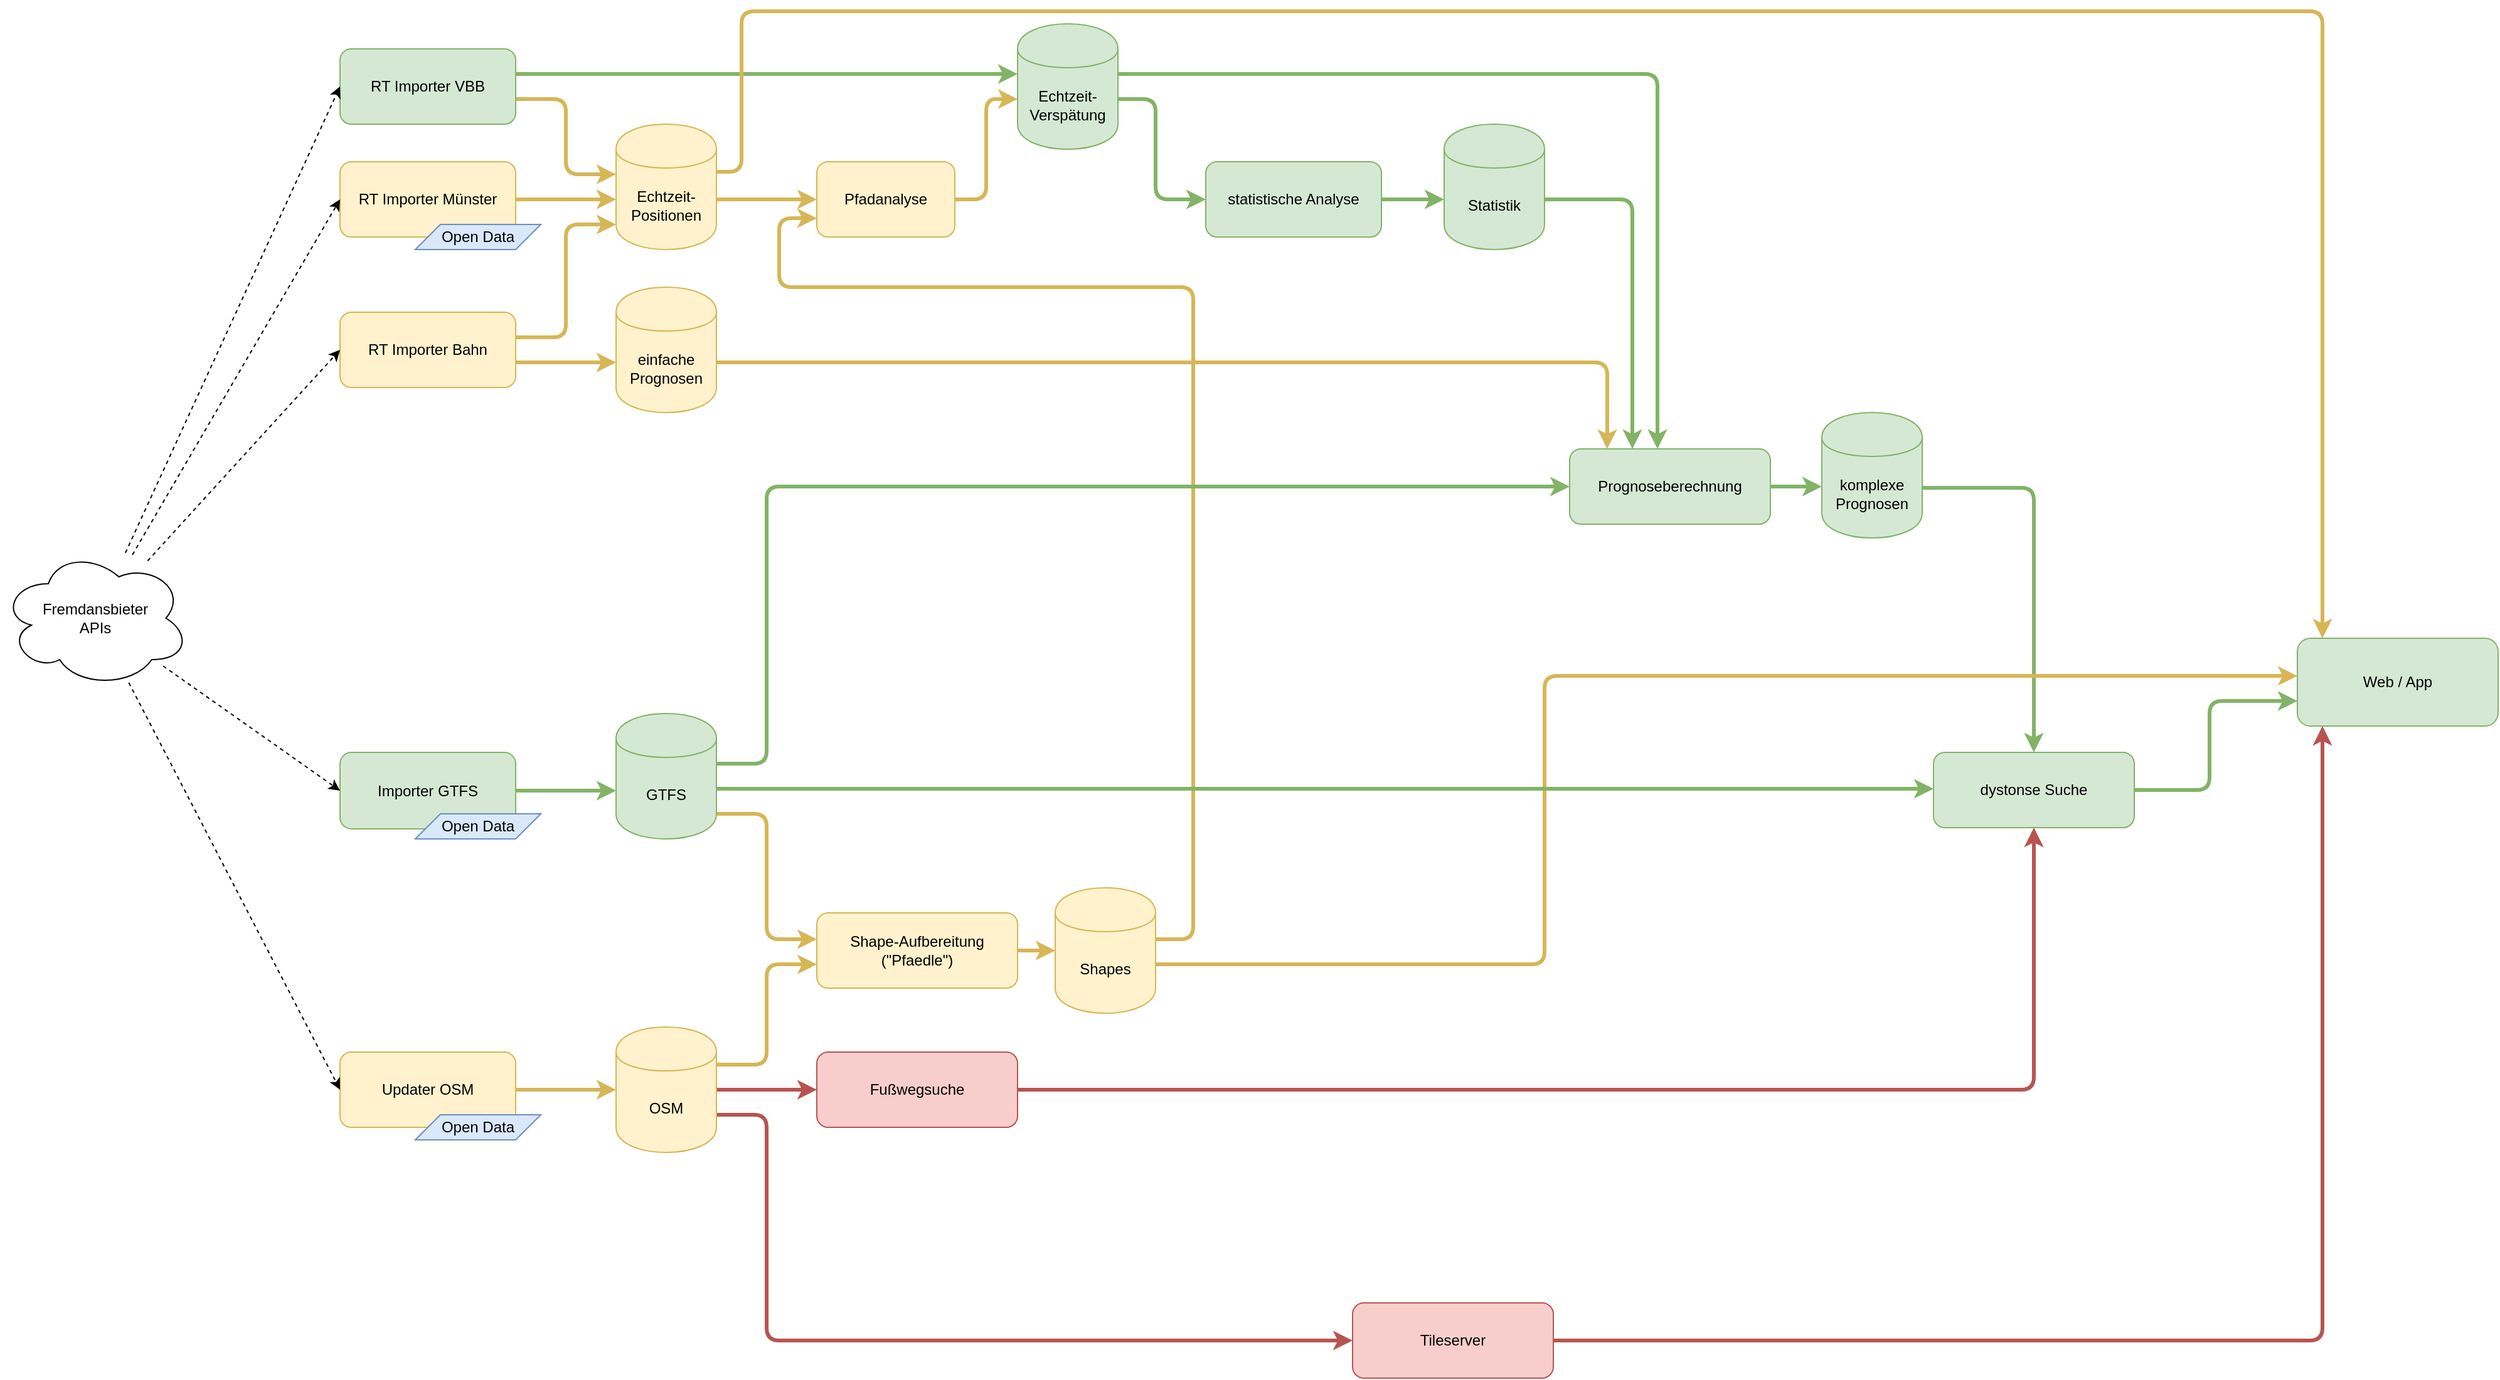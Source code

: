 <mxfile version="12.7.9" type="github"><diagram id="M5GpeyxZ1AtqUll_ueaS" name="Page-1"><mxGraphModel dx="5557" dy="3825" grid="1" gridSize="10" guides="1" tooltips="1" connect="1" arrows="1" fold="1" page="1" pageScale="1" pageWidth="827" pageHeight="1169" math="0" shadow="0"><root><mxCell id="0"/><mxCell id="1" parent="0"/><mxCell id="zFXKELcJZDpzK-gdXODo-60" style="edgeStyle=orthogonalEdgeStyle;rounded=1;orthogonalLoop=1;jettySize=auto;html=1;strokeColor=#d6b656;fillColor=#fff2cc;strokeWidth=3;" edge="1" parent="1" source="zFXKELcJZDpzK-gdXODo-2" target="zFXKELcJZDpzK-gdXODo-1"><mxGeometry relative="1" as="geometry"><Array as="points"><mxPoint x="350" y="80"/><mxPoint x="350" y="140"/></Array></mxGeometry></mxCell><mxCell id="zFXKELcJZDpzK-gdXODo-30" style="edgeStyle=orthogonalEdgeStyle;rounded=1;orthogonalLoop=1;jettySize=auto;html=1;entryX=0;entryY=0.5;entryDx=0;entryDy=0;fillColor=#fff2cc;strokeColor=#d6b656;strokeWidth=3;" edge="1" parent="1" source="zFXKELcJZDpzK-gdXODo-1" target="zFXKELcJZDpzK-gdXODo-26"><mxGeometry relative="1" as="geometry"><Array as="points"><mxPoint x="490" y="160"/><mxPoint x="490" y="160"/></Array></mxGeometry></mxCell><mxCell id="zFXKELcJZDpzK-gdXODo-1" value="&lt;div&gt;Echtzeit-Positionen&lt;/div&gt;" style="shape=cylinder;whiteSpace=wrap;html=1;boundedLbl=1;backgroundOutline=1;fillColor=#fff2cc;strokeColor=#d6b656;" vertex="1" parent="1"><mxGeometry x="390" y="100" width="80" height="100" as="geometry"/></mxCell><mxCell id="zFXKELcJZDpzK-gdXODo-58" style="edgeStyle=orthogonalEdgeStyle;rounded=1;orthogonalLoop=1;jettySize=auto;html=1;strokeColor=#82b366;fillColor=#d5e8d4;strokeWidth=3;" edge="1" parent="1" source="zFXKELcJZDpzK-gdXODo-2" target="zFXKELcJZDpzK-gdXODo-34"><mxGeometry relative="1" as="geometry"><mxPoint x="830" y="70" as="targetPoint"/><Array as="points"><mxPoint x="640" y="60"/><mxPoint x="640" y="60"/></Array></mxGeometry></mxCell><mxCell id="zFXKELcJZDpzK-gdXODo-2" value="RT Importer VBB" style="rounded=1;whiteSpace=wrap;html=1;fillColor=#d5e8d4;strokeColor=#82b366;" vertex="1" parent="1"><mxGeometry x="170" y="40" width="140" height="60" as="geometry"/></mxCell><mxCell id="zFXKELcJZDpzK-gdXODo-59" style="edgeStyle=orthogonalEdgeStyle;rounded=1;orthogonalLoop=1;jettySize=auto;html=1;strokeColor=#d6b656;fillColor=#fff2cc;strokeWidth=3;" edge="1" parent="1" source="zFXKELcJZDpzK-gdXODo-3" target="zFXKELcJZDpzK-gdXODo-1"><mxGeometry relative="1" as="geometry"><Array as="points"><mxPoint x="350" y="270"/><mxPoint x="350" y="180"/></Array></mxGeometry></mxCell><mxCell id="zFXKELcJZDpzK-gdXODo-72" style="edgeStyle=orthogonalEdgeStyle;rounded=1;orthogonalLoop=1;jettySize=auto;html=1;strokeColor=#d6b656;strokeWidth=3;fillColor=#fff2cc;" edge="1" parent="1" source="zFXKELcJZDpzK-gdXODo-3" target="zFXKELcJZDpzK-gdXODo-68"><mxGeometry relative="1" as="geometry"><Array as="points"><mxPoint x="340" y="290"/><mxPoint x="340" y="290"/></Array></mxGeometry></mxCell><mxCell id="zFXKELcJZDpzK-gdXODo-3" value="RT Importer Bahn" style="rounded=1;whiteSpace=wrap;html=1;fillColor=#fff2cc;strokeColor=#d6b656;" vertex="1" parent="1"><mxGeometry x="170" y="250" width="140" height="60" as="geometry"/></mxCell><mxCell id="zFXKELcJZDpzK-gdXODo-57" style="edgeStyle=orthogonalEdgeStyle;rounded=1;orthogonalLoop=1;jettySize=auto;html=1;fillColor=#fff2cc;strokeColor=#d6b656;strokeWidth=3;" edge="1" parent="1" source="zFXKELcJZDpzK-gdXODo-4" target="zFXKELcJZDpzK-gdXODo-1"><mxGeometry relative="1" as="geometry"><Array as="points"><mxPoint x="330" y="160"/><mxPoint x="330" y="160"/></Array></mxGeometry></mxCell><mxCell id="zFXKELcJZDpzK-gdXODo-12" style="rounded=1;orthogonalLoop=1;jettySize=auto;html=1;fillColor=#d5e8d4;strokeColor=#82b366;strokeWidth=3;edgeStyle=orthogonalEdgeStyle;" edge="1" parent="1" source="zFXKELcJZDpzK-gdXODo-9" target="zFXKELcJZDpzK-gdXODo-11"><mxGeometry relative="1" as="geometry"><Array as="points"><mxPoint x="1340" y="389"/><mxPoint x="1340" y="389"/></Array></mxGeometry></mxCell><mxCell id="zFXKELcJZDpzK-gdXODo-9" value="Prognoseberechnung" style="rounded=1;whiteSpace=wrap;html=1;fillColor=#d5e8d4;strokeColor=#82b366;" vertex="1" parent="1"><mxGeometry x="1150" y="359" width="160" height="60" as="geometry"/></mxCell><mxCell id="zFXKELcJZDpzK-gdXODo-38" style="edgeStyle=orthogonalEdgeStyle;rounded=1;orthogonalLoop=1;jettySize=auto;html=1;fillColor=#d5e8d4;strokeColor=#82b366;strokeWidth=3;" edge="1" parent="1" source="zFXKELcJZDpzK-gdXODo-11" target="zFXKELcJZDpzK-gdXODo-37"><mxGeometry relative="1" as="geometry"><Array as="points"><mxPoint x="1520" y="390"/></Array></mxGeometry></mxCell><mxCell id="zFXKELcJZDpzK-gdXODo-11" value="&lt;div&gt;komplexe&lt;br&gt;&lt;/div&gt;&lt;div&gt;Prognosen&lt;/div&gt;" style="shape=cylinder;whiteSpace=wrap;html=1;boundedLbl=1;backgroundOutline=1;fillColor=#d5e8d4;strokeColor=#82b366;" vertex="1" parent="1"><mxGeometry x="1351" y="330" width="80" height="100" as="geometry"/></mxCell><mxCell id="zFXKELcJZDpzK-gdXODo-15" style="edgeStyle=orthogonalEdgeStyle;rounded=1;orthogonalLoop=1;jettySize=auto;html=1;entryX=0;entryY=0.5;entryDx=0;entryDy=0;fillColor=#fff2cc;strokeColor=#d6b656;strokeWidth=3;" edge="1" parent="1" source="zFXKELcJZDpzK-gdXODo-13" target="zFXKELcJZDpzK-gdXODo-14"><mxGeometry relative="1" as="geometry"/></mxCell><mxCell id="zFXKELcJZDpzK-gdXODo-13" value="Updater OSM" style="rounded=1;whiteSpace=wrap;html=1;fillColor=#fff2cc;strokeColor=#d6b656;" vertex="1" parent="1"><mxGeometry x="170" y="840" width="140" height="60" as="geometry"/></mxCell><mxCell id="zFXKELcJZDpzK-gdXODo-17" style="rounded=1;orthogonalLoop=1;jettySize=auto;html=1;edgeStyle=orthogonalEdgeStyle;fillColor=#fff2cc;strokeColor=#d6b656;strokeWidth=3;" edge="1" parent="1" source="zFXKELcJZDpzK-gdXODo-14" target="zFXKELcJZDpzK-gdXODo-16"><mxGeometry relative="1" as="geometry"><mxPoint x="630" y="760" as="targetPoint"/><Array as="points"><mxPoint x="510" y="850"/><mxPoint x="510" y="770"/></Array></mxGeometry></mxCell><mxCell id="zFXKELcJZDpzK-gdXODo-45" style="edgeStyle=orthogonalEdgeStyle;rounded=1;orthogonalLoop=1;jettySize=auto;html=1;fillColor=#f8cecc;strokeColor=#b85450;strokeWidth=3;" edge="1" parent="1" source="zFXKELcJZDpzK-gdXODo-14" target="zFXKELcJZDpzK-gdXODo-44"><mxGeometry relative="1" as="geometry"><Array as="points"><mxPoint x="510" y="890"/><mxPoint x="510" y="1070"/></Array></mxGeometry></mxCell><mxCell id="zFXKELcJZDpzK-gdXODo-49" style="edgeStyle=orthogonalEdgeStyle;rounded=1;orthogonalLoop=1;jettySize=auto;html=1;fillColor=#f8cecc;strokeColor=#b85450;strokeWidth=3;" edge="1" parent="1" source="zFXKELcJZDpzK-gdXODo-14" target="zFXKELcJZDpzK-gdXODo-48"><mxGeometry relative="1" as="geometry"><Array as="points"><mxPoint x="490" y="870"/><mxPoint x="490" y="870"/></Array></mxGeometry></mxCell><mxCell id="zFXKELcJZDpzK-gdXODo-14" value="&lt;div&gt;OSM&lt;/div&gt;" style="shape=cylinder;whiteSpace=wrap;html=1;boundedLbl=1;backgroundOutline=1;fillColor=#fff2cc;strokeColor=#d6b656;" vertex="1" parent="1"><mxGeometry x="390" y="820" width="80" height="100" as="geometry"/></mxCell><mxCell id="zFXKELcJZDpzK-gdXODo-19" style="edgeStyle=orthogonalEdgeStyle;rounded=1;orthogonalLoop=1;jettySize=auto;html=1;entryX=0;entryY=0.5;entryDx=0;entryDy=0;fillColor=#fff2cc;strokeColor=#d6b656;strokeWidth=3;" edge="1" parent="1" source="zFXKELcJZDpzK-gdXODo-16" target="zFXKELcJZDpzK-gdXODo-18"><mxGeometry relative="1" as="geometry"/></mxCell><mxCell id="zFXKELcJZDpzK-gdXODo-16" value="&lt;div&gt;Shape-Aufbereitung&lt;br&gt;&lt;/div&gt;&lt;div&gt;(&quot;Pfaedle&quot;)&lt;/div&gt;" style="rounded=1;whiteSpace=wrap;html=1;fillColor=#fff2cc;strokeColor=#d6b656;" vertex="1" parent="1"><mxGeometry x="550" y="729" width="160" height="60" as="geometry"/></mxCell><mxCell id="zFXKELcJZDpzK-gdXODo-20" style="rounded=1;orthogonalLoop=1;jettySize=auto;html=1;entryX=0;entryY=0.75;entryDx=0;entryDy=0;edgeStyle=orthogonalEdgeStyle;fillColor=#fff2cc;strokeColor=#d6b656;strokeWidth=3;" edge="1" parent="1" source="zFXKELcJZDpzK-gdXODo-18" target="zFXKELcJZDpzK-gdXODo-26"><mxGeometry relative="1" as="geometry"><Array as="points"><mxPoint x="850" y="750"/><mxPoint x="850" y="230"/><mxPoint x="520" y="230"/><mxPoint x="520" y="175"/></Array></mxGeometry></mxCell><mxCell id="zFXKELcJZDpzK-gdXODo-42" style="edgeStyle=orthogonalEdgeStyle;rounded=1;orthogonalLoop=1;jettySize=auto;html=1;fillColor=#fff2cc;strokeColor=#d6b656;strokeWidth=3;" edge="1" parent="1" source="zFXKELcJZDpzK-gdXODo-18" target="zFXKELcJZDpzK-gdXODo-40"><mxGeometry relative="1" as="geometry"><mxPoint x="1560" y="550" as="targetPoint"/><Array as="points"><mxPoint x="1130" y="770"/><mxPoint x="1130" y="540"/></Array></mxGeometry></mxCell><mxCell id="zFXKELcJZDpzK-gdXODo-18" value="Shapes" style="shape=cylinder;whiteSpace=wrap;html=1;boundedLbl=1;backgroundOutline=1;fillColor=#fff2cc;strokeColor=#d6b656;" vertex="1" parent="1"><mxGeometry x="740" y="709" width="80" height="100" as="geometry"/></mxCell><mxCell id="zFXKELcJZDpzK-gdXODo-25" style="edgeStyle=orthogonalEdgeStyle;rounded=1;orthogonalLoop=1;jettySize=auto;html=1;fillColor=#d5e8d4;strokeColor=#82b366;strokeWidth=3;" edge="1" parent="1" source="zFXKELcJZDpzK-gdXODo-21" target="zFXKELcJZDpzK-gdXODo-9"><mxGeometry relative="1" as="geometry"><Array as="points"><mxPoint x="510" y="610"/><mxPoint x="510" y="389"/></Array></mxGeometry></mxCell><mxCell id="zFXKELcJZDpzK-gdXODo-47" style="edgeStyle=orthogonalEdgeStyle;rounded=1;orthogonalLoop=1;jettySize=auto;html=1;fillColor=#fff2cc;strokeColor=#d6b656;strokeWidth=3;" edge="1" parent="1" source="zFXKELcJZDpzK-gdXODo-21" target="zFXKELcJZDpzK-gdXODo-16"><mxGeometry relative="1" as="geometry"><Array as="points"><mxPoint x="510" y="650"/><mxPoint x="510" y="750"/></Array></mxGeometry></mxCell><mxCell id="zFXKELcJZDpzK-gdXODo-65" style="edgeStyle=orthogonalEdgeStyle;rounded=1;orthogonalLoop=1;jettySize=auto;html=1;strokeColor=#82b366;strokeWidth=3;fillColor=#d5e8d4;" edge="1" parent="1" source="zFXKELcJZDpzK-gdXODo-21" target="zFXKELcJZDpzK-gdXODo-37"><mxGeometry relative="1" as="geometry"><Array as="points"><mxPoint x="520" y="630"/><mxPoint x="520" y="630"/></Array></mxGeometry></mxCell><mxCell id="zFXKELcJZDpzK-gdXODo-21" value="GTFS" style="shape=cylinder;whiteSpace=wrap;html=1;boundedLbl=1;backgroundOutline=1;fillColor=#d5e8d4;strokeColor=#82b366;" vertex="1" parent="1"><mxGeometry x="390" y="570" width="80" height="100" as="geometry"/></mxCell><mxCell id="zFXKELcJZDpzK-gdXODo-23" style="edgeStyle=orthogonalEdgeStyle;rounded=1;orthogonalLoop=1;jettySize=auto;html=1;fillColor=#d5e8d4;strokeColor=#82b366;strokeWidth=3;" edge="1" parent="1" source="zFXKELcJZDpzK-gdXODo-22" target="zFXKELcJZDpzK-gdXODo-21"><mxGeometry relative="1" as="geometry"><mxPoint x="390" y="397" as="targetPoint"/><Array as="points"><mxPoint x="240" y="632"/></Array></mxGeometry></mxCell><mxCell id="zFXKELcJZDpzK-gdXODo-22" value="Importer GTFS" style="rounded=1;whiteSpace=wrap;html=1;fillColor=#d5e8d4;strokeColor=#82b366;" vertex="1" parent="1"><mxGeometry x="170" y="601" width="140" height="61" as="geometry"/></mxCell><mxCell id="zFXKELcJZDpzK-gdXODo-35" style="edgeStyle=orthogonalEdgeStyle;rounded=1;orthogonalLoop=1;jettySize=auto;html=1;fillColor=#fff2cc;strokeColor=#d6b656;strokeWidth=3;" edge="1" parent="1" source="zFXKELcJZDpzK-gdXODo-26" target="zFXKELcJZDpzK-gdXODo-34"><mxGeometry relative="1" as="geometry"><Array as="points"><mxPoint x="685" y="160"/><mxPoint x="685" y="80"/></Array></mxGeometry></mxCell><mxCell id="zFXKELcJZDpzK-gdXODo-26" value="&lt;div&gt;Pfadanalyse&lt;/div&gt;" style="rounded=1;whiteSpace=wrap;html=1;fillColor=#fff2cc;strokeColor=#d6b656;" vertex="1" parent="1"><mxGeometry x="550" y="130" width="110" height="60" as="geometry"/></mxCell><mxCell id="zFXKELcJZDpzK-gdXODo-33" style="edgeStyle=orthogonalEdgeStyle;rounded=1;orthogonalLoop=1;jettySize=auto;html=1;fillColor=#d5e8d4;strokeColor=#82b366;strokeWidth=3;" edge="1" parent="1" source="zFXKELcJZDpzK-gdXODo-31" target="zFXKELcJZDpzK-gdXODo-9"><mxGeometry relative="1" as="geometry"><Array as="points"><mxPoint x="1200" y="160"/></Array></mxGeometry></mxCell><mxCell id="zFXKELcJZDpzK-gdXODo-31" value="Statistik" style="shape=cylinder;whiteSpace=wrap;html=1;boundedLbl=1;backgroundOutline=1;fillColor=#d5e8d4;strokeColor=#82b366;" vertex="1" parent="1"><mxGeometry x="1050" y="100" width="80" height="100" as="geometry"/></mxCell><mxCell id="zFXKELcJZDpzK-gdXODo-36" style="edgeStyle=orthogonalEdgeStyle;rounded=1;orthogonalLoop=1;jettySize=auto;html=1;fillColor=#d5e8d4;strokeColor=#82b366;strokeWidth=3;" edge="1" parent="1" source="zFXKELcJZDpzK-gdXODo-34" target="zFXKELcJZDpzK-gdXODo-9"><mxGeometry relative="1" as="geometry"><Array as="points"><mxPoint x="1220" y="60"/></Array></mxGeometry></mxCell><mxCell id="zFXKELcJZDpzK-gdXODo-43" style="edgeStyle=orthogonalEdgeStyle;rounded=1;orthogonalLoop=1;jettySize=auto;html=1;fillColor=#fff2cc;strokeColor=#d6b656;strokeWidth=3;" edge="1" parent="1" source="zFXKELcJZDpzK-gdXODo-1" target="zFXKELcJZDpzK-gdXODo-40"><mxGeometry relative="1" as="geometry"><Array as="points"><mxPoint x="490" y="138"/><mxPoint x="490" y="10"/><mxPoint x="1750" y="10"/></Array></mxGeometry></mxCell><mxCell id="zFXKELcJZDpzK-gdXODo-62" style="edgeStyle=orthogonalEdgeStyle;rounded=1;orthogonalLoop=1;jettySize=auto;html=1;strokeColor=#82b366;fillColor=#d5e8d4;strokeWidth=3;" edge="1" parent="1" source="zFXKELcJZDpzK-gdXODo-34" target="zFXKELcJZDpzK-gdXODo-61"><mxGeometry relative="1" as="geometry"><Array as="points"><mxPoint x="820" y="80"/><mxPoint x="820" y="160"/></Array></mxGeometry></mxCell><mxCell id="zFXKELcJZDpzK-gdXODo-34" value="Echtzeit-Verspätung" style="shape=cylinder;whiteSpace=wrap;html=1;boundedLbl=1;backgroundOutline=1;fillColor=#d5e8d4;strokeColor=#82b366;" vertex="1" parent="1"><mxGeometry x="710" y="20" width="80" height="100" as="geometry"/></mxCell><mxCell id="zFXKELcJZDpzK-gdXODo-51" style="edgeStyle=orthogonalEdgeStyle;rounded=1;orthogonalLoop=1;jettySize=auto;html=1;fillColor=#d5e8d4;strokeColor=#82b366;strokeWidth=3;" edge="1" parent="1" source="zFXKELcJZDpzK-gdXODo-37" target="zFXKELcJZDpzK-gdXODo-40"><mxGeometry relative="1" as="geometry"><Array as="points"><mxPoint x="1660" y="631"/><mxPoint x="1660" y="560"/></Array></mxGeometry></mxCell><mxCell id="zFXKELcJZDpzK-gdXODo-37" value="&lt;div&gt;dystonse Suche&lt;/div&gt;" style="rounded=1;whiteSpace=wrap;html=1;fillColor=#d5e8d4;strokeColor=#82b366;" vertex="1" parent="1"><mxGeometry x="1440" y="601" width="160" height="60" as="geometry"/></mxCell><mxCell id="zFXKELcJZDpzK-gdXODo-40" value="Web / App" style="rounded=1;whiteSpace=wrap;html=1;fillColor=#d5e8d4;strokeColor=#82b366;" vertex="1" parent="1"><mxGeometry x="1730" y="510" width="160" height="70" as="geometry"/></mxCell><mxCell id="zFXKELcJZDpzK-gdXODo-46" style="edgeStyle=orthogonalEdgeStyle;rounded=1;orthogonalLoop=1;jettySize=auto;html=1;fillColor=#f8cecc;strokeColor=#b85450;strokeWidth=3;" edge="1" parent="1" source="zFXKELcJZDpzK-gdXODo-44" target="zFXKELcJZDpzK-gdXODo-40"><mxGeometry relative="1" as="geometry"><Array as="points"><mxPoint x="1750" y="1070"/></Array></mxGeometry></mxCell><mxCell id="zFXKELcJZDpzK-gdXODo-44" value="&lt;div&gt;Tileserver&lt;/div&gt;" style="rounded=1;whiteSpace=wrap;html=1;fillColor=#f8cecc;strokeColor=#b85450;" vertex="1" parent="1"><mxGeometry x="977" y="1040" width="160" height="60" as="geometry"/></mxCell><mxCell id="zFXKELcJZDpzK-gdXODo-50" style="edgeStyle=orthogonalEdgeStyle;rounded=1;orthogonalLoop=1;jettySize=auto;html=1;fillColor=#f8cecc;strokeColor=#b85450;strokeWidth=3;" edge="1" parent="1" source="zFXKELcJZDpzK-gdXODo-48" target="zFXKELcJZDpzK-gdXODo-37"><mxGeometry relative="1" as="geometry"/></mxCell><mxCell id="zFXKELcJZDpzK-gdXODo-48" value="&lt;div&gt;Fußwegsuche&lt;/div&gt;" style="rounded=1;whiteSpace=wrap;html=1;fillColor=#f8cecc;strokeColor=#b85450;" vertex="1" parent="1"><mxGeometry x="550" y="840" width="160" height="60" as="geometry"/></mxCell><mxCell id="zFXKELcJZDpzK-gdXODo-63" style="edgeStyle=orthogonalEdgeStyle;rounded=1;orthogonalLoop=1;jettySize=auto;html=1;strokeColor=#82b366;fillColor=#d5e8d4;strokeWidth=3;" edge="1" parent="1" source="zFXKELcJZDpzK-gdXODo-61" target="zFXKELcJZDpzK-gdXODo-31"><mxGeometry relative="1" as="geometry"><Array as="points"><mxPoint x="1040" y="160"/><mxPoint x="1040" y="160"/></Array></mxGeometry></mxCell><mxCell id="zFXKELcJZDpzK-gdXODo-61" value="statistische Analyse" style="rounded=1;whiteSpace=wrap;html=1;fillColor=#d5e8d4;strokeColor=#82b366;" vertex="1" parent="1"><mxGeometry x="860" y="130" width="140" height="60" as="geometry"/></mxCell><mxCell id="zFXKELcJZDpzK-gdXODo-70" style="edgeStyle=orthogonalEdgeStyle;rounded=1;orthogonalLoop=1;jettySize=auto;html=1;strokeColor=#d6b656;strokeWidth=3;fillColor=#fff2cc;" edge="1" parent="1" source="zFXKELcJZDpzK-gdXODo-68" target="zFXKELcJZDpzK-gdXODo-9"><mxGeometry relative="1" as="geometry"><Array as="points"><mxPoint x="1180" y="290"/></Array></mxGeometry></mxCell><mxCell id="zFXKELcJZDpzK-gdXODo-68" value="&lt;div&gt;einfache Prognosen&lt;/div&gt;" style="shape=cylinder;whiteSpace=wrap;html=1;boundedLbl=1;backgroundOutline=1;fillColor=#fff2cc;strokeColor=#d6b656;" vertex="1" parent="1"><mxGeometry x="390" y="230" width="80" height="100" as="geometry"/></mxCell><mxCell id="zFXKELcJZDpzK-gdXODo-4" value="RT Importer Münster" style="rounded=1;whiteSpace=wrap;html=1;fillColor=#fff2cc;strokeColor=#d6b656;" vertex="1" parent="1"><mxGeometry x="170" y="130" width="140" height="60" as="geometry"/></mxCell><mxCell id="zFXKELcJZDpzK-gdXODo-74" style="rounded=1;orthogonalLoop=1;jettySize=auto;html=1;strokeColor=#000000;strokeWidth=1;dashed=1;entryX=0;entryY=0.5;entryDx=0;entryDy=0;" edge="1" parent="1" source="zFXKELcJZDpzK-gdXODo-73" target="zFXKELcJZDpzK-gdXODo-2"><mxGeometry relative="1" as="geometry"/></mxCell><mxCell id="zFXKELcJZDpzK-gdXODo-75" style="rounded=1;orthogonalLoop=1;jettySize=auto;html=1;entryX=0;entryY=0.5;entryDx=0;entryDy=0;strokeColor=#000000;strokeWidth=1;dashed=1;" edge="1" parent="1" source="zFXKELcJZDpzK-gdXODo-73" target="zFXKELcJZDpzK-gdXODo-4"><mxGeometry relative="1" as="geometry"/></mxCell><mxCell id="zFXKELcJZDpzK-gdXODo-76" style="rounded=1;orthogonalLoop=1;jettySize=auto;html=1;strokeColor=#000000;strokeWidth=1;dashed=1;entryX=0;entryY=0.5;entryDx=0;entryDy=0;" edge="1" parent="1" source="zFXKELcJZDpzK-gdXODo-73" target="zFXKELcJZDpzK-gdXODo-3"><mxGeometry relative="1" as="geometry"/></mxCell><mxCell id="zFXKELcJZDpzK-gdXODo-77" style="rounded=1;orthogonalLoop=1;jettySize=auto;html=1;strokeColor=#000000;strokeWidth=1;dashed=1;entryX=0;entryY=0.5;entryDx=0;entryDy=0;" edge="1" parent="1" source="zFXKELcJZDpzK-gdXODo-73" target="zFXKELcJZDpzK-gdXODo-22"><mxGeometry relative="1" as="geometry"/></mxCell><mxCell id="zFXKELcJZDpzK-gdXODo-78" style="rounded=1;orthogonalLoop=1;jettySize=auto;html=1;strokeColor=#000000;strokeWidth=1;dashed=1;entryX=0;entryY=0.5;entryDx=0;entryDy=0;" edge="1" parent="1" source="zFXKELcJZDpzK-gdXODo-73" target="zFXKELcJZDpzK-gdXODo-13"><mxGeometry relative="1" as="geometry"/></mxCell><mxCell id="zFXKELcJZDpzK-gdXODo-73" value="&lt;div&gt;Fremdansbieter&lt;/div&gt;&lt;div&gt;APIs&lt;br&gt;&lt;/div&gt;" style="ellipse;shape=cloud;whiteSpace=wrap;html=1;" vertex="1" parent="1"><mxGeometry x="-100" y="439" width="150" height="110" as="geometry"/></mxCell><mxCell id="zFXKELcJZDpzK-gdXODo-79" value="Open Data" style="shape=parallelogram;perimeter=parallelogramPerimeter;whiteSpace=wrap;html=1;fillColor=#dae8fc;strokeColor=#6c8ebf;" vertex="1" parent="1"><mxGeometry x="230" y="180" width="100" height="20" as="geometry"/></mxCell><mxCell id="zFXKELcJZDpzK-gdXODo-80" value="Open Data" style="shape=parallelogram;perimeter=parallelogramPerimeter;whiteSpace=wrap;html=1;fillColor=#dae8fc;strokeColor=#6c8ebf;" vertex="1" parent="1"><mxGeometry x="230" y="650" width="100" height="20" as="geometry"/></mxCell><mxCell id="zFXKELcJZDpzK-gdXODo-81" value="Open Data" style="shape=parallelogram;perimeter=parallelogramPerimeter;whiteSpace=wrap;html=1;fillColor=#dae8fc;strokeColor=#6c8ebf;" vertex="1" parent="1"><mxGeometry x="230" y="890" width="100" height="20" as="geometry"/></mxCell></root></mxGraphModel></diagram></mxfile>